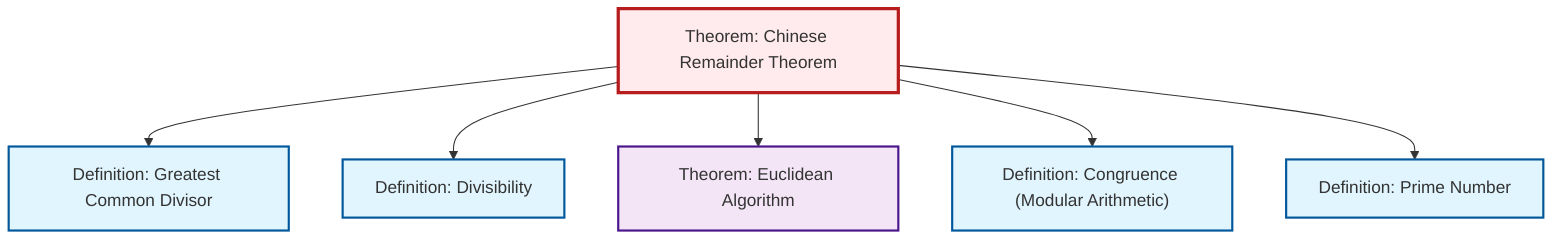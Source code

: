 graph TD
    classDef definition fill:#e1f5fe,stroke:#01579b,stroke-width:2px
    classDef theorem fill:#f3e5f5,stroke:#4a148c,stroke-width:2px
    classDef axiom fill:#fff3e0,stroke:#e65100,stroke-width:2px
    classDef example fill:#e8f5e9,stroke:#1b5e20,stroke-width:2px
    classDef current fill:#ffebee,stroke:#b71c1c,stroke-width:3px
    thm-euclidean-algorithm["Theorem: Euclidean Algorithm"]:::theorem
    def-prime["Definition: Prime Number"]:::definition
    def-divisibility["Definition: Divisibility"]:::definition
    def-gcd["Definition: Greatest Common Divisor"]:::definition
    def-congruence["Definition: Congruence (Modular Arithmetic)"]:::definition
    thm-chinese-remainder["Theorem: Chinese Remainder Theorem"]:::theorem
    thm-chinese-remainder --> def-gcd
    thm-chinese-remainder --> def-divisibility
    thm-chinese-remainder --> thm-euclidean-algorithm
    thm-chinese-remainder --> def-congruence
    thm-chinese-remainder --> def-prime
    class thm-chinese-remainder current